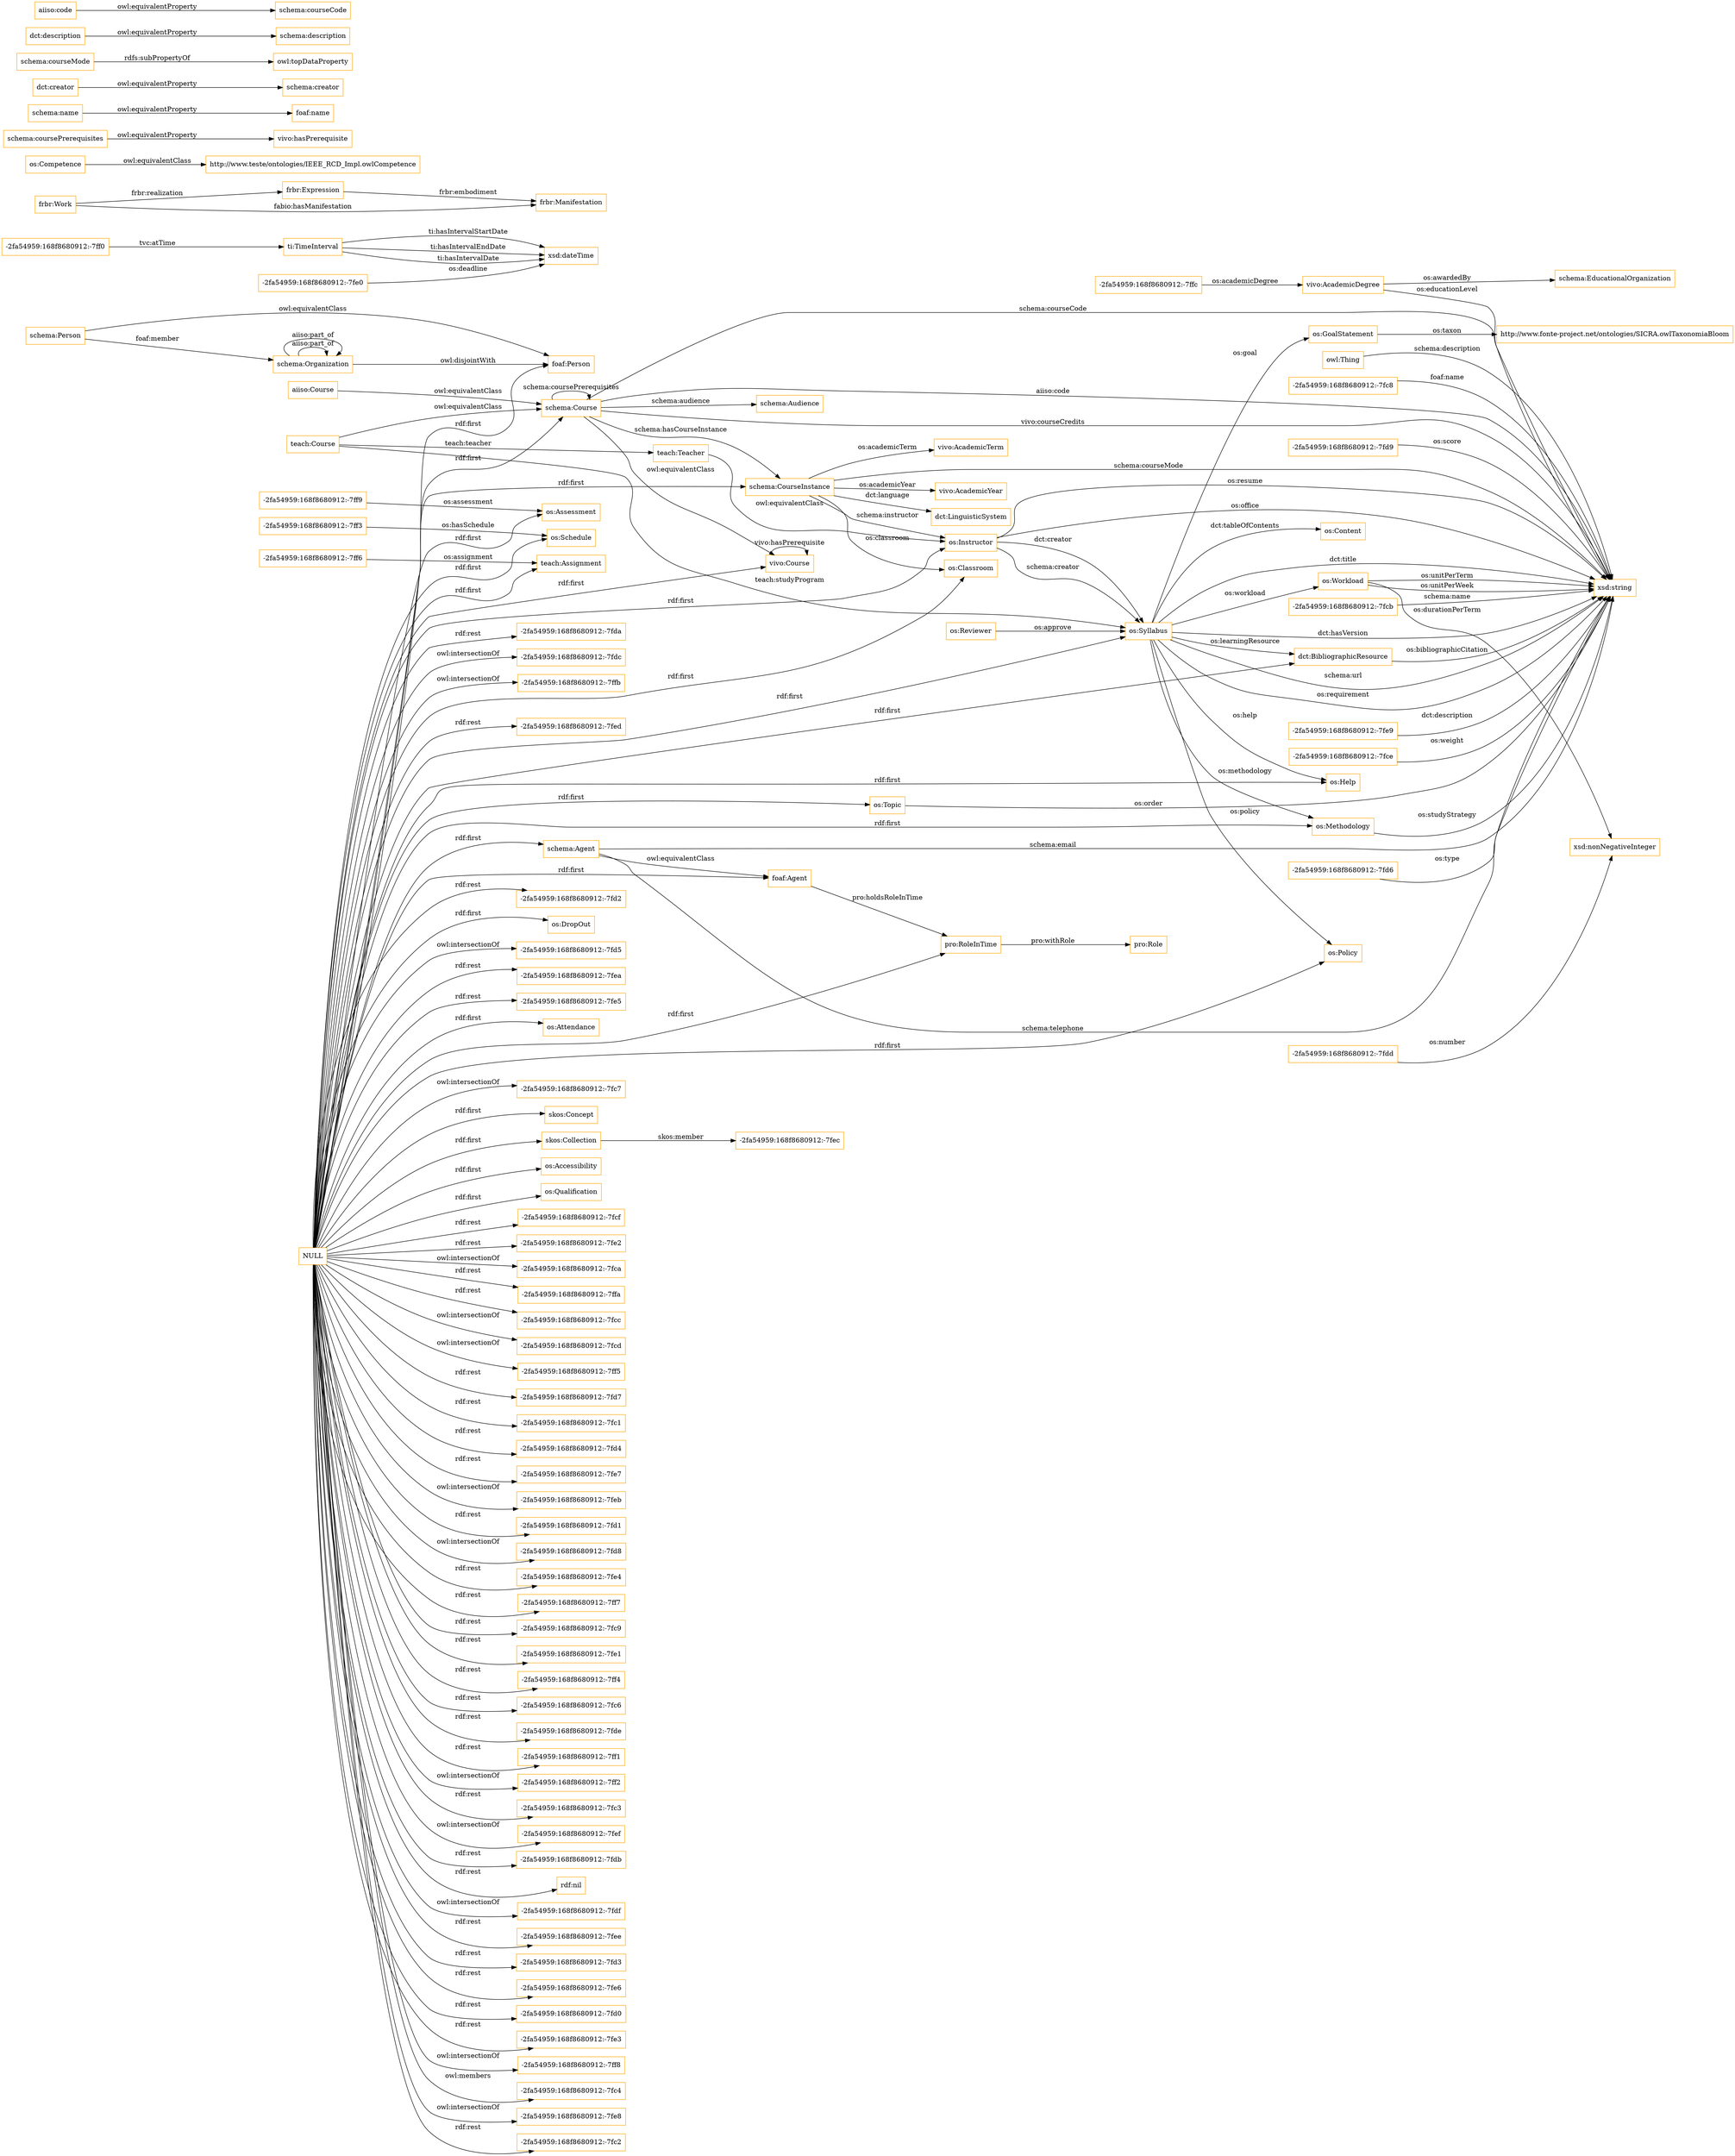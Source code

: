 digraph ar2dtool_diagram { 
rankdir=LR;
size="1501"
node [shape = rectangle, color="orange"]; "-2fa54959:168f8680912:-7fc8" "schema:EducationalOrganization" "schema:CourseInstance" "schema:Audience" "-2fa54959:168f8680912:-7ff0" "os:Policy" "vivo:AcademicYear" "os:Content" "frbr:Expression" "os:Classroom" "-2fa54959:168f8680912:-7fd9" "os:Syllabus" "os:Assessment" "ti:TimeInterval" "vivo:AcademicDegree" "aiiso:Course" "os:DropOut" "teach:Teacher" "os:Workload" "-2fa54959:168f8680912:-7ff6" "http://www.fonte-project.net/ontologies/SICRA.owlTaxonomiaBloom" "foaf:Person" "-2fa54959:168f8680912:-7fcb" "dct:BibliographicResource" "os:Schedule" "-2fa54959:168f8680912:-7ff9" "os:Attendance" "-2fa54959:168f8680912:-7ffc" "os:Topic" "os:Methodology" "schema:Agent" "os:GoalStatement" "dct:LinguisticSystem" "-2fa54959:168f8680912:-7fe9" "-2fa54959:168f8680912:-7fdd" "-2fa54959:168f8680912:-7fce" "schema:Person" "teach:Assignment" "vivo:AcademicTerm" "os:Instructor" "foaf:Agent" "-2fa54959:168f8680912:-7fe0" "-2fa54959:168f8680912:-7ff3" "skos:Concept" "schema:Organization" "os:Help" "frbr:Work" "http://www.teste/ontologies/IEEE_RCD_Impl.owlCompetence" "-2fa54959:168f8680912:-7fd6" "skos:Collection" "os:Accessibility" "os:Qualification" "os:Reviewer" "vivo:Course" "-2fa54959:168f8680912:-7fec" "frbr:Manifestation" "teach:Course" "schema:Course" "pro:RoleInTime" "os:Competence" "pro:Role" ; /*classes style*/
	"schema:coursePrerequisites" -> "vivo:hasPrerequisite" [ label = "owl:equivalentProperty" ];
	"teach:Teacher" -> "os:Instructor" [ label = "owl:equivalentClass" ];
	"aiiso:Course" -> "schema:Course" [ label = "owl:equivalentClass" ];
	"os:Competence" -> "http://www.teste/ontologies/IEEE_RCD_Impl.owlCompetence" [ label = "owl:equivalentClass" ];
	"schema:name" -> "foaf:name" [ label = "owl:equivalentProperty" ];
	"dct:creator" -> "schema:creator" [ label = "owl:equivalentProperty" ];
	"teach:Course" -> "schema:Course" [ label = "owl:equivalentClass" ];
	"schema:Course" -> "vivo:Course" [ label = "owl:equivalentClass" ];
	"schema:Agent" -> "foaf:Agent" [ label = "owl:equivalentClass" ];
	"NULL" -> "-2fa54959:168f8680912:-7fcf" [ label = "rdf:rest" ];
	"NULL" -> "-2fa54959:168f8680912:-7fe2" [ label = "rdf:rest" ];
	"NULL" -> "foaf:Person" [ label = "rdf:first" ];
	"NULL" -> "schema:Agent" [ label = "rdf:first" ];
	"NULL" -> "-2fa54959:168f8680912:-7fca" [ label = "owl:intersectionOf" ];
	"NULL" -> "-2fa54959:168f8680912:-7ffa" [ label = "rdf:rest" ];
	"NULL" -> "vivo:Course" [ label = "rdf:first" ];
	"NULL" -> "-2fa54959:168f8680912:-7fcc" [ label = "rdf:rest" ];
	"NULL" -> "pro:RoleInTime" [ label = "rdf:first" ];
	"NULL" -> "-2fa54959:168f8680912:-7fcd" [ label = "owl:intersectionOf" ];
	"NULL" -> "skos:Concept" [ label = "rdf:first" ];
	"NULL" -> "os:Attendance" [ label = "rdf:first" ];
	"NULL" -> "-2fa54959:168f8680912:-7ff5" [ label = "owl:intersectionOf" ];
	"NULL" -> "os:Schedule" [ label = "rdf:first" ];
	"NULL" -> "os:Topic" [ label = "rdf:first" ];
	"NULL" -> "-2fa54959:168f8680912:-7fd7" [ label = "rdf:rest" ];
	"NULL" -> "os:Help" [ label = "rdf:first" ];
	"NULL" -> "os:Assessment" [ label = "rdf:first" ];
	"NULL" -> "-2fa54959:168f8680912:-7fc1" [ label = "rdf:rest" ];
	"NULL" -> "-2fa54959:168f8680912:-7fd4" [ label = "rdf:rest" ];
	"NULL" -> "-2fa54959:168f8680912:-7fe7" [ label = "rdf:rest" ];
	"NULL" -> "-2fa54959:168f8680912:-7feb" [ label = "owl:intersectionOf" ];
	"NULL" -> "-2fa54959:168f8680912:-7fd1" [ label = "rdf:rest" ];
	"NULL" -> "-2fa54959:168f8680912:-7fd8" [ label = "owl:intersectionOf" ];
	"NULL" -> "teach:Assignment" [ label = "rdf:first" ];
	"NULL" -> "-2fa54959:168f8680912:-7fe4" [ label = "rdf:rest" ];
	"NULL" -> "-2fa54959:168f8680912:-7ff7" [ label = "rdf:rest" ];
	"NULL" -> "-2fa54959:168f8680912:-7fc9" [ label = "rdf:rest" ];
	"NULL" -> "foaf:Agent" [ label = "rdf:first" ];
	"NULL" -> "-2fa54959:168f8680912:-7fe1" [ label = "rdf:rest" ];
	"NULL" -> "os:Qualification" [ label = "rdf:first" ];
	"NULL" -> "os:Accessibility" [ label = "rdf:first" ];
	"NULL" -> "-2fa54959:168f8680912:-7ff4" [ label = "rdf:rest" ];
	"NULL" -> "os:Instructor" [ label = "rdf:first" ];
	"NULL" -> "-2fa54959:168f8680912:-7fc6" [ label = "rdf:rest" ];
	"NULL" -> "-2fa54959:168f8680912:-7fde" [ label = "rdf:rest" ];
	"NULL" -> "-2fa54959:168f8680912:-7ff1" [ label = "rdf:rest" ];
	"NULL" -> "-2fa54959:168f8680912:-7ff2" [ label = "owl:intersectionOf" ];
	"NULL" -> "dct:BibliographicResource" [ label = "rdf:first" ];
	"NULL" -> "-2fa54959:168f8680912:-7fc3" [ label = "rdf:rest" ];
	"NULL" -> "-2fa54959:168f8680912:-7fef" [ label = "owl:intersectionOf" ];
	"NULL" -> "-2fa54959:168f8680912:-7fdb" [ label = "rdf:rest" ];
	"NULL" -> "schema:Course" [ label = "rdf:first" ];
	"NULL" -> "rdf:nil" [ label = "rdf:rest" ];
	"NULL" -> "-2fa54959:168f8680912:-7fdf" [ label = "owl:intersectionOf" ];
	"NULL" -> "-2fa54959:168f8680912:-7fee" [ label = "rdf:rest" ];
	"NULL" -> "-2fa54959:168f8680912:-7fd3" [ label = "rdf:rest" ];
	"NULL" -> "os:Methodology" [ label = "rdf:first" ];
	"NULL" -> "os:Classroom" [ label = "rdf:first" ];
	"NULL" -> "os:Syllabus" [ label = "rdf:first" ];
	"NULL" -> "-2fa54959:168f8680912:-7fe6" [ label = "rdf:rest" ];
	"NULL" -> "-2fa54959:168f8680912:-7fd0" [ label = "rdf:rest" ];
	"NULL" -> "-2fa54959:168f8680912:-7fe3" [ label = "rdf:rest" ];
	"NULL" -> "-2fa54959:168f8680912:-7ff8" [ label = "owl:intersectionOf" ];
	"NULL" -> "-2fa54959:168f8680912:-7fc4" [ label = "owl:members" ];
	"NULL" -> "-2fa54959:168f8680912:-7fe8" [ label = "owl:intersectionOf" ];
	"NULL" -> "os:DropOut" [ label = "rdf:first" ];
	"NULL" -> "-2fa54959:168f8680912:-7fc2" [ label = "rdf:rest" ];
	"NULL" -> "-2fa54959:168f8680912:-7fda" [ label = "rdf:rest" ];
	"NULL" -> "-2fa54959:168f8680912:-7fdc" [ label = "owl:intersectionOf" ];
	"NULL" -> "-2fa54959:168f8680912:-7ffb" [ label = "owl:intersectionOf" ];
	"NULL" -> "-2fa54959:168f8680912:-7fed" [ label = "rdf:rest" ];
	"NULL" -> "os:Policy" [ label = "rdf:first" ];
	"NULL" -> "schema:CourseInstance" [ label = "rdf:first" ];
	"NULL" -> "-2fa54959:168f8680912:-7fd2" [ label = "rdf:rest" ];
	"NULL" -> "-2fa54959:168f8680912:-7fd5" [ label = "owl:intersectionOf" ];
	"NULL" -> "-2fa54959:168f8680912:-7fea" [ label = "rdf:rest" ];
	"NULL" -> "-2fa54959:168f8680912:-7fe5" [ label = "rdf:rest" ];
	"NULL" -> "-2fa54959:168f8680912:-7fc7" [ label = "owl:intersectionOf" ];
	"NULL" -> "skos:Collection" [ label = "rdf:first" ];
	"schema:Organization" -> "foaf:Person" [ label = "owl:disjointWith" ];
	"schema:courseMode" -> "owl:topDataProperty" [ label = "rdfs:subPropertyOf" ];
	"schema:Person" -> "foaf:Person" [ label = "owl:equivalentClass" ];
	"dct:description" -> "schema:description" [ label = "owl:equivalentProperty" ];
	"aiiso:code" -> "schema:courseCode" [ label = "owl:equivalentProperty" ];
	"-2fa54959:168f8680912:-7fc8" -> "xsd:string" [ label = "foaf:name" ];
	"os:Syllabus" -> "xsd:string" [ label = "dct:hasVersion" ];
	"-2fa54959:168f8680912:-7fdd" -> "xsd:nonNegativeInteger" [ label = "os:number" ];
	"os:Syllabus" -> "os:Help" [ label = "os:help" ];
	"ti:TimeInterval" -> "xsd:dateTime" [ label = "ti:hasIntervalStartDate" ];
	"frbr:Expression" -> "frbr:Manifestation" [ label = "frbr:embodiment" ];
	"ti:TimeInterval" -> "xsd:dateTime" [ label = "ti:hasIntervalEndDate" ];
	"schema:Course" -> "xsd:string" [ label = "schema:courseCode" ];
	"os:Instructor" -> "xsd:string" [ label = "os:resume" ];
	"-2fa54959:168f8680912:-7fe9" -> "xsd:string" [ label = "dct:description" ];
	"os:Syllabus" -> "xsd:string" [ label = "schema:url" ];
	"vivo:Course" -> "vivo:Course" [ label = "vivo:hasPrerequisite" ];
	"os:Reviewer" -> "os:Syllabus" [ label = "os:approve" ];
	"schema:CourseInstance" -> "vivo:AcademicTerm" [ label = "os:academicTerm" ];
	"schema:Agent" -> "xsd:string" [ label = "schema:email" ];
	"teach:Course" -> "teach:Teacher" [ label = "teach:teacher" ];
	"frbr:Work" -> "frbr:Manifestation" [ label = "fabio:hasManifestation" ];
	"-2fa54959:168f8680912:-7fd6" -> "xsd:string" [ label = "os:type" ];
	"ti:TimeInterval" -> "xsd:dateTime" [ label = "ti:hasIntervalDate" ];
	"os:Topic" -> "xsd:string" [ label = "os:order" ];
	"-2fa54959:168f8680912:-7ff9" -> "os:Assessment" [ label = "os:assessment" ];
	"-2fa54959:168f8680912:-7fe0" -> "xsd:dateTime" [ label = "os:deadline" ];
	"os:Syllabus" -> "os:Methodology" [ label = "os:methodology" ];
	"-2fa54959:168f8680912:-7ff6" -> "teach:Assignment" [ label = "os:assignment" ];
	"os:Syllabus" -> "dct:BibliographicResource" [ label = "os:learningResource" ];
	"os:Syllabus" -> "os:Policy" [ label = "os:policy" ];
	"schema:Organization" -> "schema:Organization" [ label = "aiiso:part_of" ];
	"owl:Thing" -> "xsd:string" [ label = "schema:description" ];
	"os:Instructor" -> "os:Syllabus" [ label = "dct:creator" ];
	"os:Methodology" -> "xsd:string" [ label = "os:studyStrategy" ];
	"-2fa54959:168f8680912:-7fd9" -> "xsd:string" [ label = "os:score" ];
	"os:Workload" -> "xsd:nonNegativeInteger" [ label = "os:durationPerTerm" ];
	"-2fa54959:168f8680912:-7ff3" -> "os:Schedule" [ label = "os:hasSchedule" ];
	"schema:CourseInstance" -> "os:Instructor" [ label = "schema:instructor" ];
	"schema:Organization" -> "schema:Organization" [ label = "aiiso:part_of" ];
	"frbr:Work" -> "frbr:Expression" [ label = "frbr:realization" ];
	"-2fa54959:168f8680912:-7ffc" -> "vivo:AcademicDegree" [ label = "os:academicDegree" ];
	"schema:Course" -> "schema:CourseInstance" [ label = "schema:hasCourseInstance" ];
	"os:Workload" -> "xsd:string" [ label = "os:unitPerTerm" ];
	"os:Instructor" -> "os:Syllabus" [ label = "schema:creator" ];
	"schema:CourseInstance" -> "xsd:string" [ label = "schema:courseMode" ];
	"schema:CourseInstance" -> "vivo:AcademicYear" [ label = "os:academicYear" ];
	"os:Workload" -> "xsd:string" [ label = "os:unitPerWeek" ];
	"dct:BibliographicResource" -> "xsd:string" [ label = "os:bibliographicCitation" ];
	"-2fa54959:168f8680912:-7fcb" -> "xsd:string" [ label = "schema:name" ];
	"schema:Course" -> "xsd:string" [ label = "aiiso:code" ];
	"schema:Course" -> "xsd:string" [ label = "vivo:courseCredits" ];
	"foaf:Agent" -> "pro:RoleInTime" [ label = "pro:holdsRoleInTime" ];
	"os:Syllabus" -> "xsd:string" [ label = "os:requirement" ];
	"-2fa54959:168f8680912:-7fce" -> "xsd:string" [ label = "os:weight" ];
	"schema:Person" -> "schema:Organization" [ label = "foaf:member" ];
	"os:Instructor" -> "xsd:string" [ label = "os:office" ];
	"os:Syllabus" -> "os:GoalStatement" [ label = "os:goal" ];
	"os:Syllabus" -> "os:Workload" [ label = "os:workload" ];
	"skos:Collection" -> "-2fa54959:168f8680912:-7fec" [ label = "skos:member" ];
	"schema:CourseInstance" -> "dct:LinguisticSystem" [ label = "dct:language" ];
	"os:GoalStatement" -> "http://www.fonte-project.net/ontologies/SICRA.owlTaxonomiaBloom" [ label = "os:taxon" ];
	"teach:Course" -> "os:Syllabus" [ label = "teach:studyProgram" ];
	"vivo:AcademicDegree" -> "xsd:string" [ label = "os:educationLevel" ];
	"schema:Course" -> "schema:Course" [ label = "schema:coursePrerequisites" ];
	"schema:CourseInstance" -> "os:Classroom" [ label = "os:classroom" ];
	"pro:RoleInTime" -> "pro:Role" [ label = "pro:withRole" ];
	"schema:Agent" -> "xsd:string" [ label = "schema:telephone" ];
	"schema:Course" -> "schema:Audience" [ label = "schema:audience" ];
	"os:Syllabus" -> "xsd:string" [ label = "dct:title" ];
	"-2fa54959:168f8680912:-7ff0" -> "ti:TimeInterval" [ label = "tvc:atTime" ];
	"os:Syllabus" -> "os:Content" [ label = "dct:tableOfContents" ];
	"vivo:AcademicDegree" -> "schema:EducationalOrganization" [ label = "os:awardedBy" ];

}
